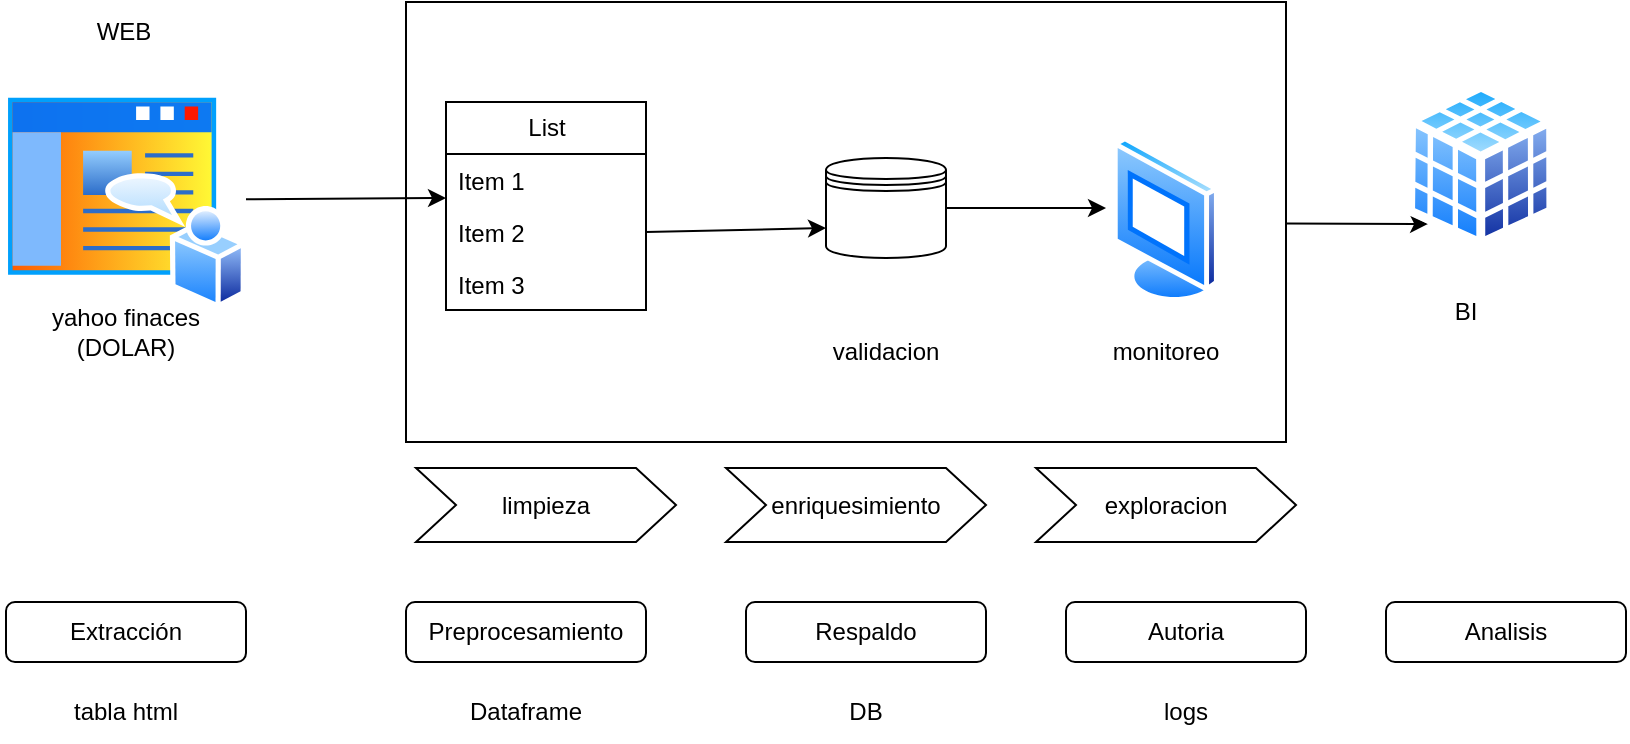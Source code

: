 <mxfile>
    <diagram id="8zWCj_1-38bX0AWriz0D" name="Page-1">
        <mxGraphModel dx="1094" dy="508" grid="1" gridSize="10" guides="1" tooltips="1" connect="1" arrows="1" fold="1" page="1" pageScale="1" pageWidth="850" pageHeight="1100" math="0" shadow="0">
            <root>
                <mxCell id="0"/>
                <mxCell id="1" parent="0"/>
                <mxCell id="2" value="Extracción" style="rounded=1;whiteSpace=wrap;html=1;" parent="1" vertex="1">
                    <mxGeometry x="50" y="390" width="120" height="30" as="geometry"/>
                </mxCell>
                <mxCell id="3" value="tabla html" style="text;html=1;align=center;verticalAlign=middle;whiteSpace=wrap;rounded=0;" parent="1" vertex="1">
                    <mxGeometry x="80" y="430" width="60" height="30" as="geometry"/>
                </mxCell>
                <mxCell id="4" value="Preprocesamiento" style="rounded=1;whiteSpace=wrap;html=1;" parent="1" vertex="1">
                    <mxGeometry x="250" y="390" width="120" height="30" as="geometry"/>
                </mxCell>
                <mxCell id="5" value="Dataframe" style="text;html=1;align=center;verticalAlign=middle;whiteSpace=wrap;rounded=0;" parent="1" vertex="1">
                    <mxGeometry x="280" y="430" width="60" height="30" as="geometry"/>
                </mxCell>
                <mxCell id="6" value="Respaldo" style="rounded=1;whiteSpace=wrap;html=1;" parent="1" vertex="1">
                    <mxGeometry x="420" y="390" width="120" height="30" as="geometry"/>
                </mxCell>
                <mxCell id="7" value="DB" style="text;html=1;align=center;verticalAlign=middle;whiteSpace=wrap;rounded=0;" parent="1" vertex="1">
                    <mxGeometry x="450" y="430" width="60" height="30" as="geometry"/>
                </mxCell>
                <mxCell id="8" value="Autoria" style="rounded=1;whiteSpace=wrap;html=1;" parent="1" vertex="1">
                    <mxGeometry x="580" y="390" width="120" height="30" as="geometry"/>
                </mxCell>
                <mxCell id="9" value="logs" style="text;html=1;align=center;verticalAlign=middle;whiteSpace=wrap;rounded=0;" parent="1" vertex="1">
                    <mxGeometry x="610" y="430" width="60" height="30" as="geometry"/>
                </mxCell>
                <mxCell id="10" value="" style="image;aspect=fixed;perimeter=ellipsePerimeter;html=1;align=center;shadow=0;dashed=0;spacingTop=3;image=img/lib/active_directory/home_page.svg;" parent="1" vertex="1">
                    <mxGeometry x="47.78" y="134" width="122.22" height="110" as="geometry"/>
                </mxCell>
                <mxCell id="11" value="WEB" style="text;html=1;align=center;verticalAlign=middle;whiteSpace=wrap;rounded=0;" parent="1" vertex="1">
                    <mxGeometry x="78.89" y="90" width="60" height="30" as="geometry"/>
                </mxCell>
                <mxCell id="12" value="yahoo finaces (DOLAR)" style="text;html=1;align=center;verticalAlign=middle;whiteSpace=wrap;rounded=0;" parent="1" vertex="1">
                    <mxGeometry x="50" y="240" width="120" height="30" as="geometry"/>
                </mxCell>
                <mxCell id="32" style="edgeStyle=none;html=1;entryX=0;entryY=1;entryDx=0;entryDy=0;" parent="1" source="14" target="31" edge="1">
                    <mxGeometry relative="1" as="geometry"/>
                </mxCell>
                <mxCell id="14" value="" style="rounded=0;whiteSpace=wrap;html=1;" parent="1" vertex="1">
                    <mxGeometry x="250" y="90" width="440" height="220" as="geometry"/>
                </mxCell>
                <mxCell id="15" value="" style="shape=datastore;whiteSpace=wrap;html=1;" parent="1" vertex="1">
                    <mxGeometry x="460" y="168" width="60" height="50" as="geometry"/>
                </mxCell>
                <mxCell id="16" value="List" style="swimlane;fontStyle=0;childLayout=stackLayout;horizontal=1;startSize=26;fillColor=none;horizontalStack=0;resizeParent=1;resizeParentMax=0;resizeLast=0;collapsible=1;marginBottom=0;html=1;" parent="1" vertex="1">
                    <mxGeometry x="270" y="140" width="100" height="104" as="geometry"/>
                </mxCell>
                <mxCell id="17" value="Item 1" style="text;strokeColor=none;fillColor=none;align=left;verticalAlign=top;spacingLeft=4;spacingRight=4;overflow=hidden;rotatable=0;points=[[0,0.5],[1,0.5]];portConstraint=eastwest;whiteSpace=wrap;html=1;" parent="16" vertex="1">
                    <mxGeometry y="26" width="100" height="26" as="geometry"/>
                </mxCell>
                <mxCell id="18" value="Item 2" style="text;strokeColor=none;fillColor=none;align=left;verticalAlign=top;spacingLeft=4;spacingRight=4;overflow=hidden;rotatable=0;points=[[0,0.5],[1,0.5]];portConstraint=eastwest;whiteSpace=wrap;html=1;" parent="16" vertex="1">
                    <mxGeometry y="52" width="100" height="26" as="geometry"/>
                </mxCell>
                <mxCell id="19" value="Item 3" style="text;strokeColor=none;fillColor=none;align=left;verticalAlign=top;spacingLeft=4;spacingRight=4;overflow=hidden;rotatable=0;points=[[0,0.5],[1,0.5]];portConstraint=eastwest;whiteSpace=wrap;html=1;" parent="16" vertex="1">
                    <mxGeometry y="78" width="100" height="26" as="geometry"/>
                </mxCell>
                <mxCell id="21" value="validacion" style="text;html=1;align=center;verticalAlign=middle;whiteSpace=wrap;rounded=0;" parent="1" vertex="1">
                    <mxGeometry x="460" y="250" width="60" height="30" as="geometry"/>
                </mxCell>
                <mxCell id="22" value="monitoreo" style="text;html=1;align=center;verticalAlign=middle;whiteSpace=wrap;rounded=0;" parent="1" vertex="1">
                    <mxGeometry x="600" y="250" width="60" height="30" as="geometry"/>
                </mxCell>
                <mxCell id="27" value="" style="image;aspect=fixed;perimeter=ellipsePerimeter;html=1;align=center;shadow=0;dashed=0;spacingTop=3;image=img/lib/active_directory/vista_terminal.svg;" parent="1" vertex="1">
                    <mxGeometry x="603.03" y="157" width="53.95" height="83" as="geometry"/>
                </mxCell>
                <mxCell id="28" style="edgeStyle=none;html=1;entryX=0;entryY=0.846;entryDx=0;entryDy=0;entryPerimeter=0;" parent="1" source="10" target="17" edge="1">
                    <mxGeometry relative="1" as="geometry"/>
                </mxCell>
                <mxCell id="29" style="edgeStyle=none;html=1;exitX=1;exitY=0.5;exitDx=0;exitDy=0;entryX=0;entryY=0.7;entryDx=0;entryDy=0;" parent="1" source="18" target="15" edge="1">
                    <mxGeometry relative="1" as="geometry"/>
                </mxCell>
                <mxCell id="30" style="edgeStyle=none;html=1;entryX=-0.056;entryY=0.434;entryDx=0;entryDy=0;entryPerimeter=0;" parent="1" source="15" target="27" edge="1">
                    <mxGeometry relative="1" as="geometry"/>
                </mxCell>
                <mxCell id="31" value="" style="image;aspect=fixed;perimeter=ellipsePerimeter;html=1;align=center;shadow=0;dashed=0;spacingTop=3;image=img/lib/active_directory/database_cube.svg;" parent="1" vertex="1">
                    <mxGeometry x="750" y="130" width="74.7" height="83" as="geometry"/>
                </mxCell>
                <mxCell id="33" value="Analisis" style="rounded=1;whiteSpace=wrap;html=1;" parent="1" vertex="1">
                    <mxGeometry x="740" y="390" width="120" height="30" as="geometry"/>
                </mxCell>
                <mxCell id="34" value="BI" style="text;html=1;align=center;verticalAlign=middle;whiteSpace=wrap;rounded=0;" parent="1" vertex="1">
                    <mxGeometry x="750" y="230" width="60" height="30" as="geometry"/>
                </mxCell>
                <mxCell id="26" value="exploracion" style="shape=step;perimeter=stepPerimeter;fixedSize=1;points=[];whiteSpace=wrap;html=1;" parent="1" vertex="1">
                    <mxGeometry x="565" y="323" width="130" height="37" as="geometry"/>
                </mxCell>
                <mxCell id="24" value="limpieza" style="shape=step;perimeter=stepPerimeter;fixedSize=1;points=[];whiteSpace=wrap;html=1;" parent="1" vertex="1">
                    <mxGeometry x="255" y="323" width="130" height="37" as="geometry"/>
                </mxCell>
                <mxCell id="25" value="enriquesimiento" style="shape=step;perimeter=stepPerimeter;fixedSize=1;points=[];whiteSpace=wrap;html=1;" parent="1" vertex="1">
                    <mxGeometry x="410" y="323" width="130" height="37" as="geometry"/>
                </mxCell>
            </root>
        </mxGraphModel>
    </diagram>
</mxfile>